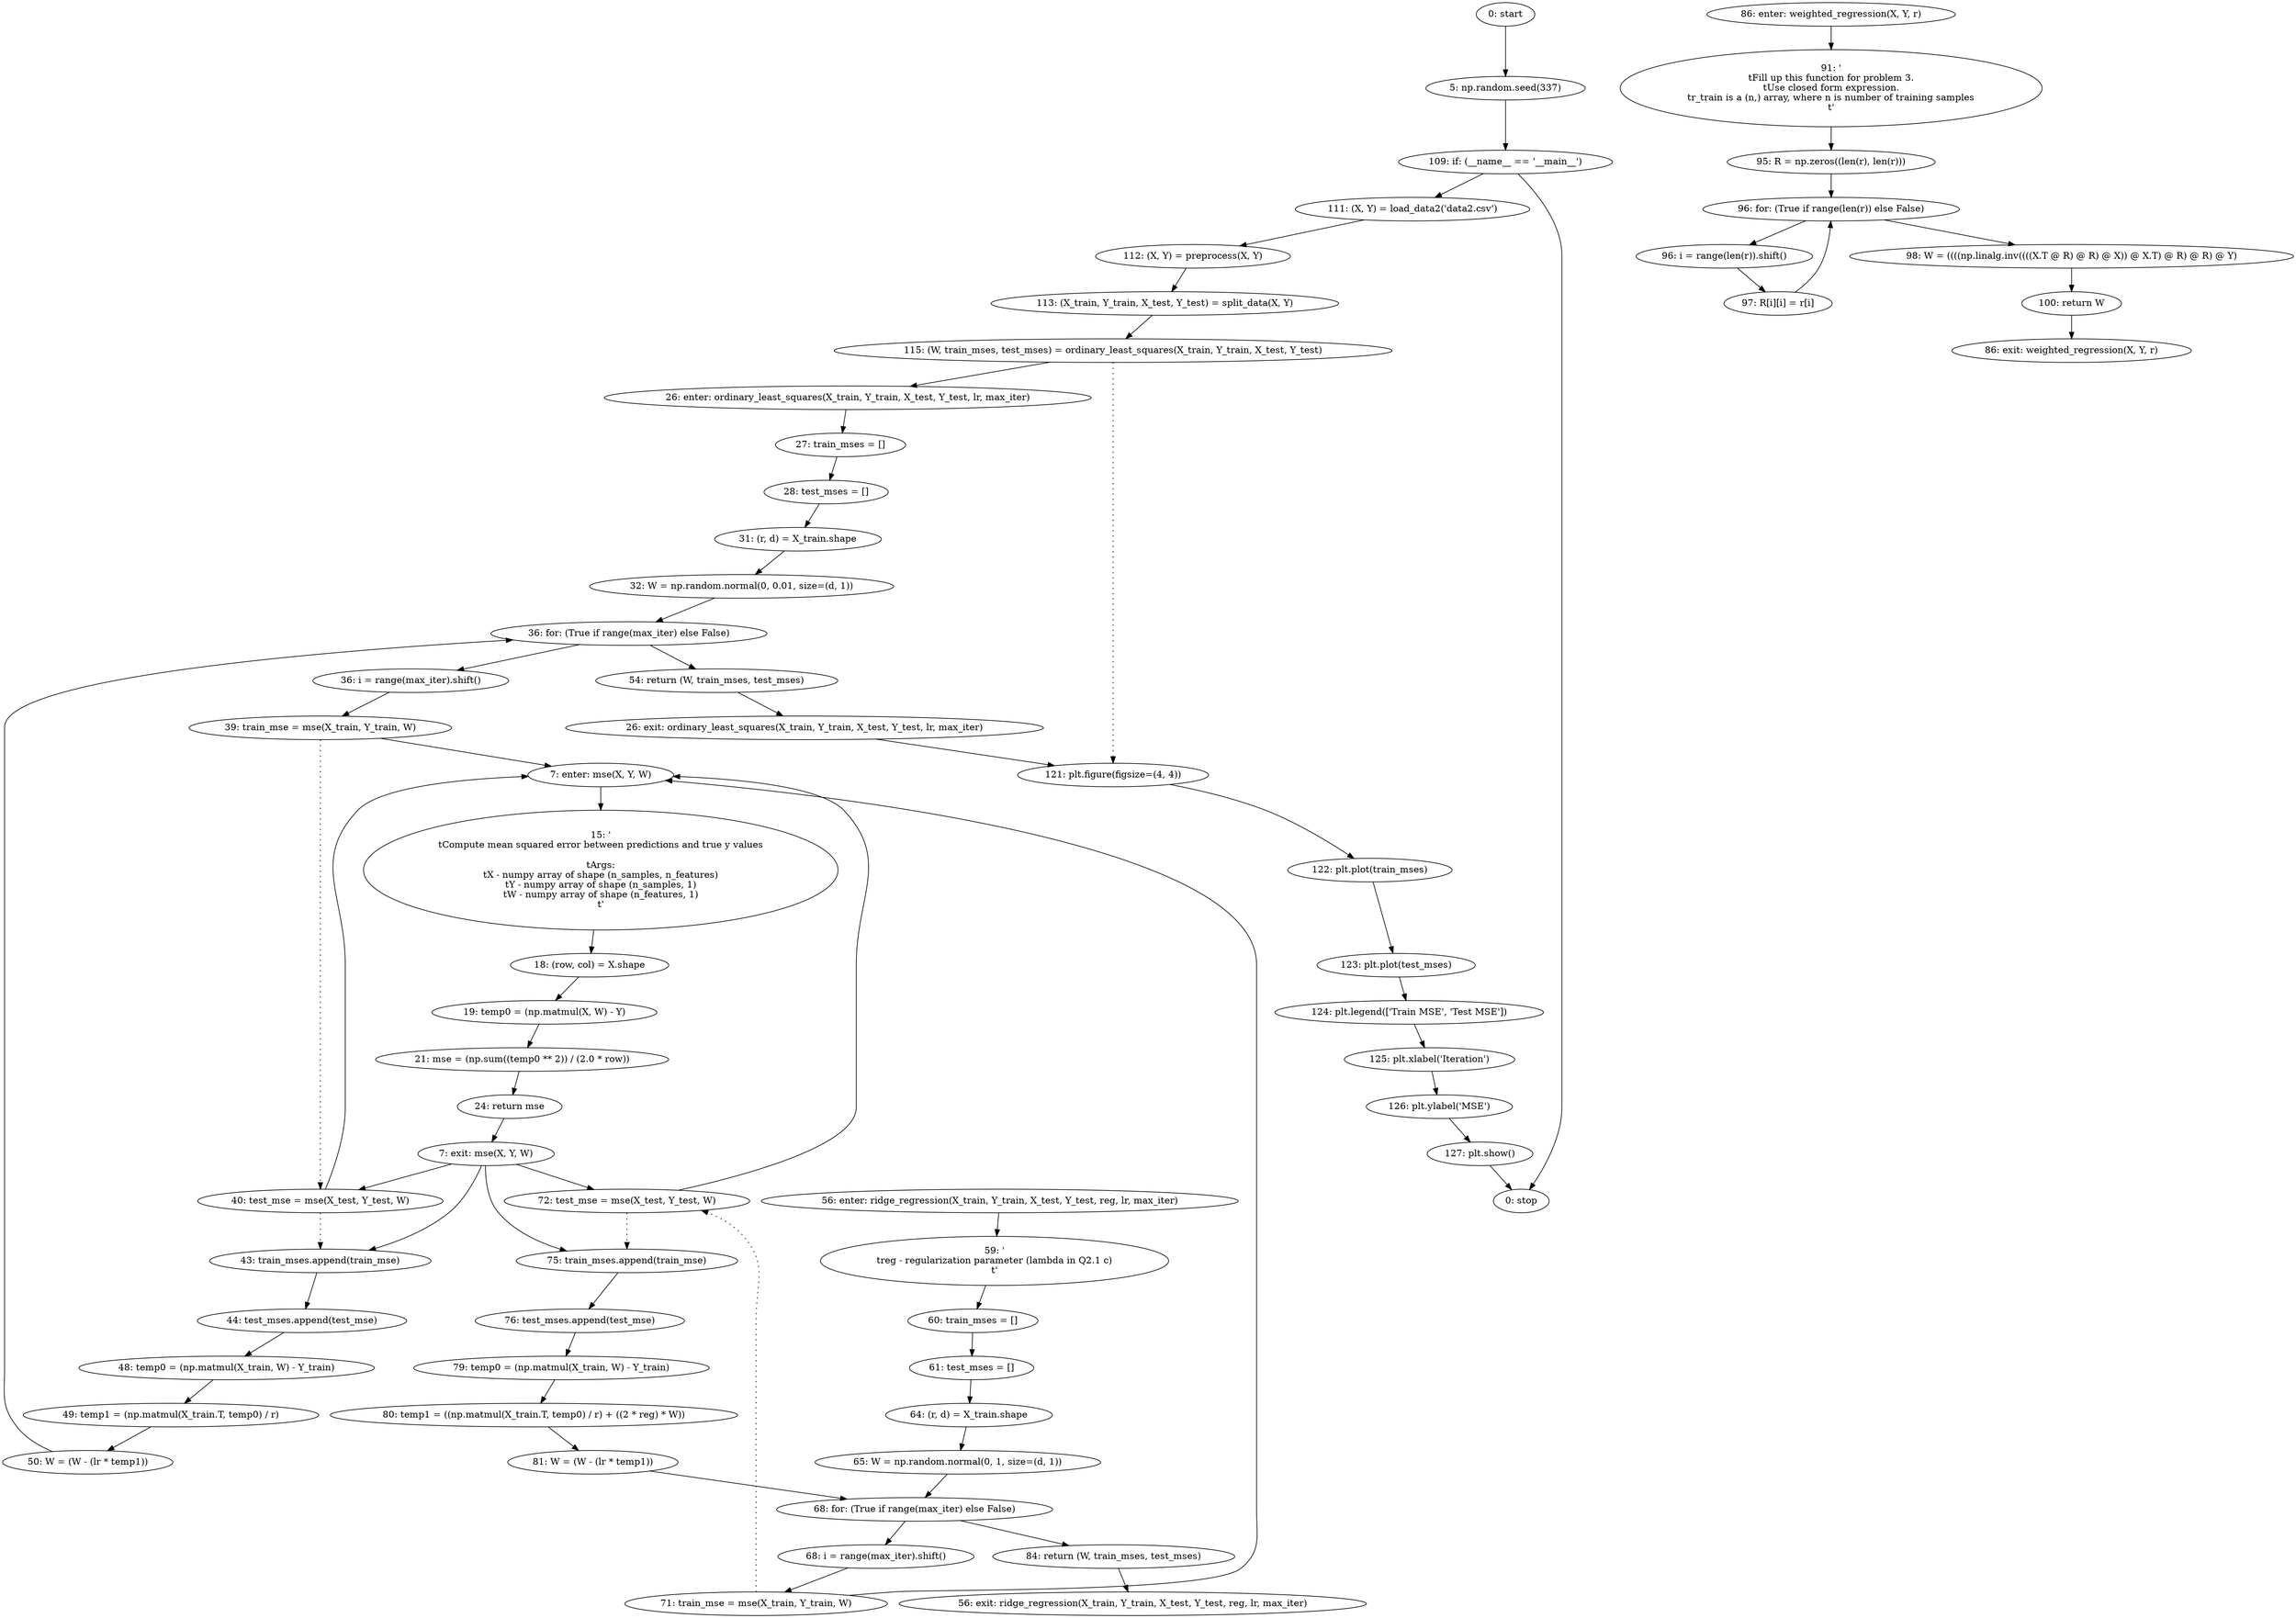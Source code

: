 strict digraph "" {
	node [label="\N"];
	0	 [label="0: start"];
	1	 [label="5: np.random.seed(337)"];
	0 -> 1;
	51	 [label="109: if: (__name__ == '__main__')"];
	1 -> 51;
	52	 [label="111: (X, Y) = load_data2('data2.csv')"];
	51 -> 52;
	63	 [label="0: stop"];
	51 -> 63;
	2	 [label="7: enter: mse(X, Y, W)"];
	4	 [label="15: '\n\tCompute mean squared error between predictions and true y values\n\n\tArgs:\n\tX - numpy array of shape (n_samples, n_features)\n\tY \
- numpy array of shape (n_samples, 1)\n\tW - numpy array of shape (n_features, 1)\n\t'"];
	2 -> 4;
	5	 [label="18: (row, col) = X.shape"];
	4 -> 5;
	17	 [label="39: train_mse = mse(X_train, Y_train, W)"];
	17 -> 2;
	18	 [label="40: test_mse = mse(X_test, Y_test, W)"];
	17 -> 18	 [style=dotted,
		weight=100];
	18 -> 2;
	19	 [label="43: train_mses.append(train_mse)"];
	18 -> 19	 [style=dotted,
		weight=100];
	20	 [label="44: test_mses.append(test_mse)"];
	19 -> 20;
	34	 [label="71: train_mse = mse(X_train, Y_train, W)"];
	34 -> 2;
	35	 [label="72: test_mse = mse(X_test, Y_test, W)"];
	34 -> 35	 [style=dotted,
		weight=100];
	35 -> 2;
	36	 [label="75: train_mses.append(train_mse)"];
	35 -> 36	 [style=dotted,
		weight=100];
	37	 [label="76: test_mses.append(test_mse)"];
	36 -> 37;
	3	 [label="7: exit: mse(X, Y, W)"];
	3 -> 18;
	3 -> 19;
	3 -> 35;
	3 -> 36;
	8	 [label="24: return mse"];
	8 -> 3;
	6	 [label="19: temp0 = (np.matmul(X, W) - Y)"];
	5 -> 6;
	7	 [label="21: mse = (np.sum((temp0 ** 2)) / (2.0 * row))"];
	6 -> 7;
	7 -> 8;
	9	 [label="26: enter: ordinary_least_squares(X_train, Y_train, X_test, Y_test, lr, max_iter)"];
	11	 [label="27: train_mses = []"];
	9 -> 11;
	12	 [label="28: test_mses = []"];
	11 -> 12;
	55	 [label="115: (W, train_mses, test_mses) = ordinary_least_squares(X_train, Y_train, X_test, Y_test)"];
	55 -> 9;
	56	 [label="121: plt.figure(figsize=(4, 4))"];
	55 -> 56	 [style=dotted,
		weight=100];
	57	 [label="122: plt.plot(train_mses)"];
	56 -> 57;
	10	 [label="26: exit: ordinary_least_squares(X_train, Y_train, X_test, Y_test, lr, max_iter)"];
	10 -> 56;
	24	 [label="54: return (W, train_mses, test_mses)"];
	24 -> 10;
	13	 [label="31: (r, d) = X_train.shape"];
	12 -> 13;
	14	 [label="32: W = np.random.normal(0, 0.01, size=(d, 1))"];
	13 -> 14;
	15	 [label="36: for: (True if range(max_iter) else False)"];
	14 -> 15;
	15 -> 24;
	16	 [label="36: i = range(max_iter).shift()"];
	15 -> 16;
	16 -> 17;
	23	 [label="50: W = (W - (lr * temp1))"];
	23 -> 15;
	21	 [label="48: temp0 = (np.matmul(X_train, W) - Y_train)"];
	20 -> 21;
	22	 [label="49: temp1 = (np.matmul(X_train.T, temp0) / r)"];
	21 -> 22;
	22 -> 23;
	25	 [label="56: enter: ridge_regression(X_train, Y_train, X_test, Y_test, reg, lr, max_iter)"];
	27	 [label="59: '\n\treg - regularization parameter (lambda in Q2.1 c)\n\t'"];
	25 -> 27;
	28	 [label="60: train_mses = []"];
	27 -> 28;
	26	 [label="56: exit: ridge_regression(X_train, Y_train, X_test, Y_test, reg, lr, max_iter)"];
	41	 [label="84: return (W, train_mses, test_mses)"];
	41 -> 26;
	29	 [label="61: test_mses = []"];
	28 -> 29;
	30	 [label="64: (r, d) = X_train.shape"];
	29 -> 30;
	31	 [label="65: W = np.random.normal(0, 1, size=(d, 1))"];
	30 -> 31;
	32	 [label="68: for: (True if range(max_iter) else False)"];
	31 -> 32;
	32 -> 41;
	33	 [label="68: i = range(max_iter).shift()"];
	32 -> 33;
	33 -> 34;
	40	 [label="81: W = (W - (lr * temp1))"];
	40 -> 32;
	38	 [label="79: temp0 = (np.matmul(X_train, W) - Y_train)"];
	37 -> 38;
	39	 [label="80: temp1 = ((np.matmul(X_train.T, temp0) / r) + ((2 * reg) * W))"];
	38 -> 39;
	39 -> 40;
	42	 [label="86: enter: weighted_regression(X, Y, r)"];
	44	 [label="91: '\n\tFill up this function for problem 3.\n\tUse closed form expression.\n\tr_train is a (n,) array, where n is number of training \
samples\n\t'"];
	42 -> 44;
	45	 [label="95: R = np.zeros((len(r), len(r)))"];
	44 -> 45;
	43	 [label="86: exit: weighted_regression(X, Y, r)"];
	50	 [label="100: return W"];
	50 -> 43;
	46	 [label="96: for: (True if range(len(r)) else False)"];
	45 -> 46;
	47	 [label="96: i = range(len(r)).shift()"];
	46 -> 47;
	49	 [label="98: W = ((((np.linalg.inv((((X.T @ R) @ R) @ X)) @ X.T) @ R) @ R) @ Y)"];
	46 -> 49;
	48	 [label="97: R[i][i] = r[i]"];
	47 -> 48;
	49 -> 50;
	48 -> 46;
	53	 [label="112: (X, Y) = preprocess(X, Y)"];
	52 -> 53;
	54	 [label="113: (X_train, Y_train, X_test, Y_test) = split_data(X, Y)"];
	53 -> 54;
	54 -> 55;
	58	 [label="123: plt.plot(test_mses)"];
	57 -> 58;
	59	 [label="124: plt.legend(['Train MSE', 'Test MSE'])"];
	58 -> 59;
	60	 [label="125: plt.xlabel('Iteration')"];
	59 -> 60;
	61	 [label="126: plt.ylabel('MSE')"];
	60 -> 61;
	62	 [label="127: plt.show()"];
	61 -> 62;
	62 -> 63;
}

